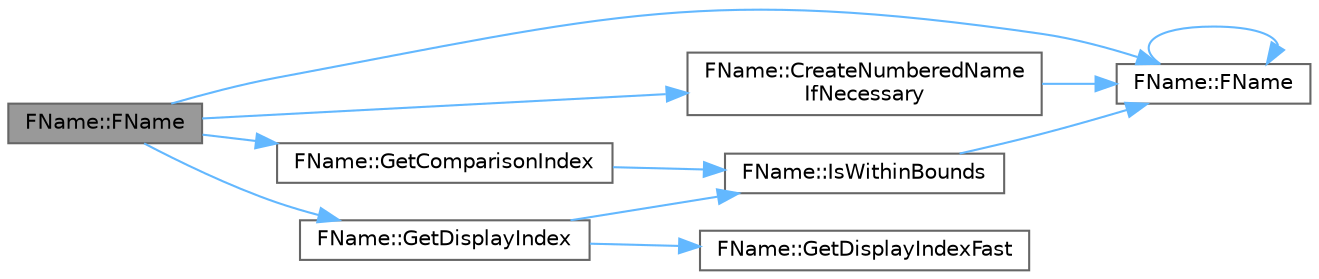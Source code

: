 digraph "FName::FName"
{
 // INTERACTIVE_SVG=YES
 // LATEX_PDF_SIZE
  bgcolor="transparent";
  edge [fontname=Helvetica,fontsize=10,labelfontname=Helvetica,labelfontsize=10];
  node [fontname=Helvetica,fontsize=10,shape=box,height=0.2,width=0.4];
  rankdir="LR";
  Node1 [id="Node000001",label="FName::FName",height=0.2,width=0.4,color="gray40", fillcolor="grey60", style="filled", fontcolor="black",tooltip="Create an FName from an existing string, but with a different instance."];
  Node1 -> Node2 [id="edge1_Node000001_Node000002",color="steelblue1",style="solid",tooltip=" "];
  Node2 [id="Node000002",label="FName::FName",height=0.2,width=0.4,color="grey40", fillcolor="white", style="filled",URL="$d0/d53/classFName.html#af79224dd2b82a2d82bd1050684d24179",tooltip="Create an FName with a hardcoded string index."];
  Node2 -> Node2 [id="edge2_Node000002_Node000002",color="steelblue1",style="solid",tooltip=" "];
  Node1 -> Node3 [id="edge3_Node000001_Node000003",color="steelblue1",style="solid",tooltip=" "];
  Node3 [id="Node000003",label="FName::CreateNumberedName\lIfNecessary",height=0.2,width=0.4,color="grey40", fillcolor="white", style="filled",URL="$d0/d53/classFName.html#abedd8efaebba7966cf7cef7ee4078462",tooltip=" "];
  Node3 -> Node2 [id="edge4_Node000003_Node000002",color="steelblue1",style="solid",tooltip=" "];
  Node1 -> Node4 [id="edge5_Node000001_Node000004",color="steelblue1",style="solid",tooltip=" "];
  Node4 [id="Node000004",label="FName::GetComparisonIndex",height=0.2,width=0.4,color="grey40", fillcolor="white", style="filled",URL="$d0/d53/classFName.html#aa0cf01c0cf4cc202b3848a3f30f49dc1",tooltip=" "];
  Node4 -> Node5 [id="edge6_Node000004_Node000005",color="steelblue1",style="solid",tooltip=" "];
  Node5 [id="Node000005",label="FName::IsWithinBounds",height=0.2,width=0.4,color="grey40", fillcolor="white", style="filled",URL="$d0/d53/classFName.html#ad59397053ec9fb8b9a8397fd451385f3",tooltip=" "];
  Node5 -> Node2 [id="edge7_Node000005_Node000002",color="steelblue1",style="solid",tooltip=" "];
  Node1 -> Node6 [id="edge8_Node000001_Node000006",color="steelblue1",style="solid",tooltip=" "];
  Node6 [id="Node000006",label="FName::GetDisplayIndex",height=0.2,width=0.4,color="grey40", fillcolor="white", style="filled",URL="$d0/d53/classFName.html#a7d5576ced5bcc4bc1d5561bfa1afc036",tooltip=" "];
  Node6 -> Node7 [id="edge9_Node000006_Node000007",color="steelblue1",style="solid",tooltip=" "];
  Node7 [id="Node000007",label="FName::GetDisplayIndexFast",height=0.2,width=0.4,color="grey40", fillcolor="white", style="filled",URL="$d0/d53/classFName.html#aff173b8bc632d80647bd4202b0fe0255",tooltip=" "];
  Node6 -> Node5 [id="edge10_Node000006_Node000005",color="steelblue1",style="solid",tooltip=" "];
}
